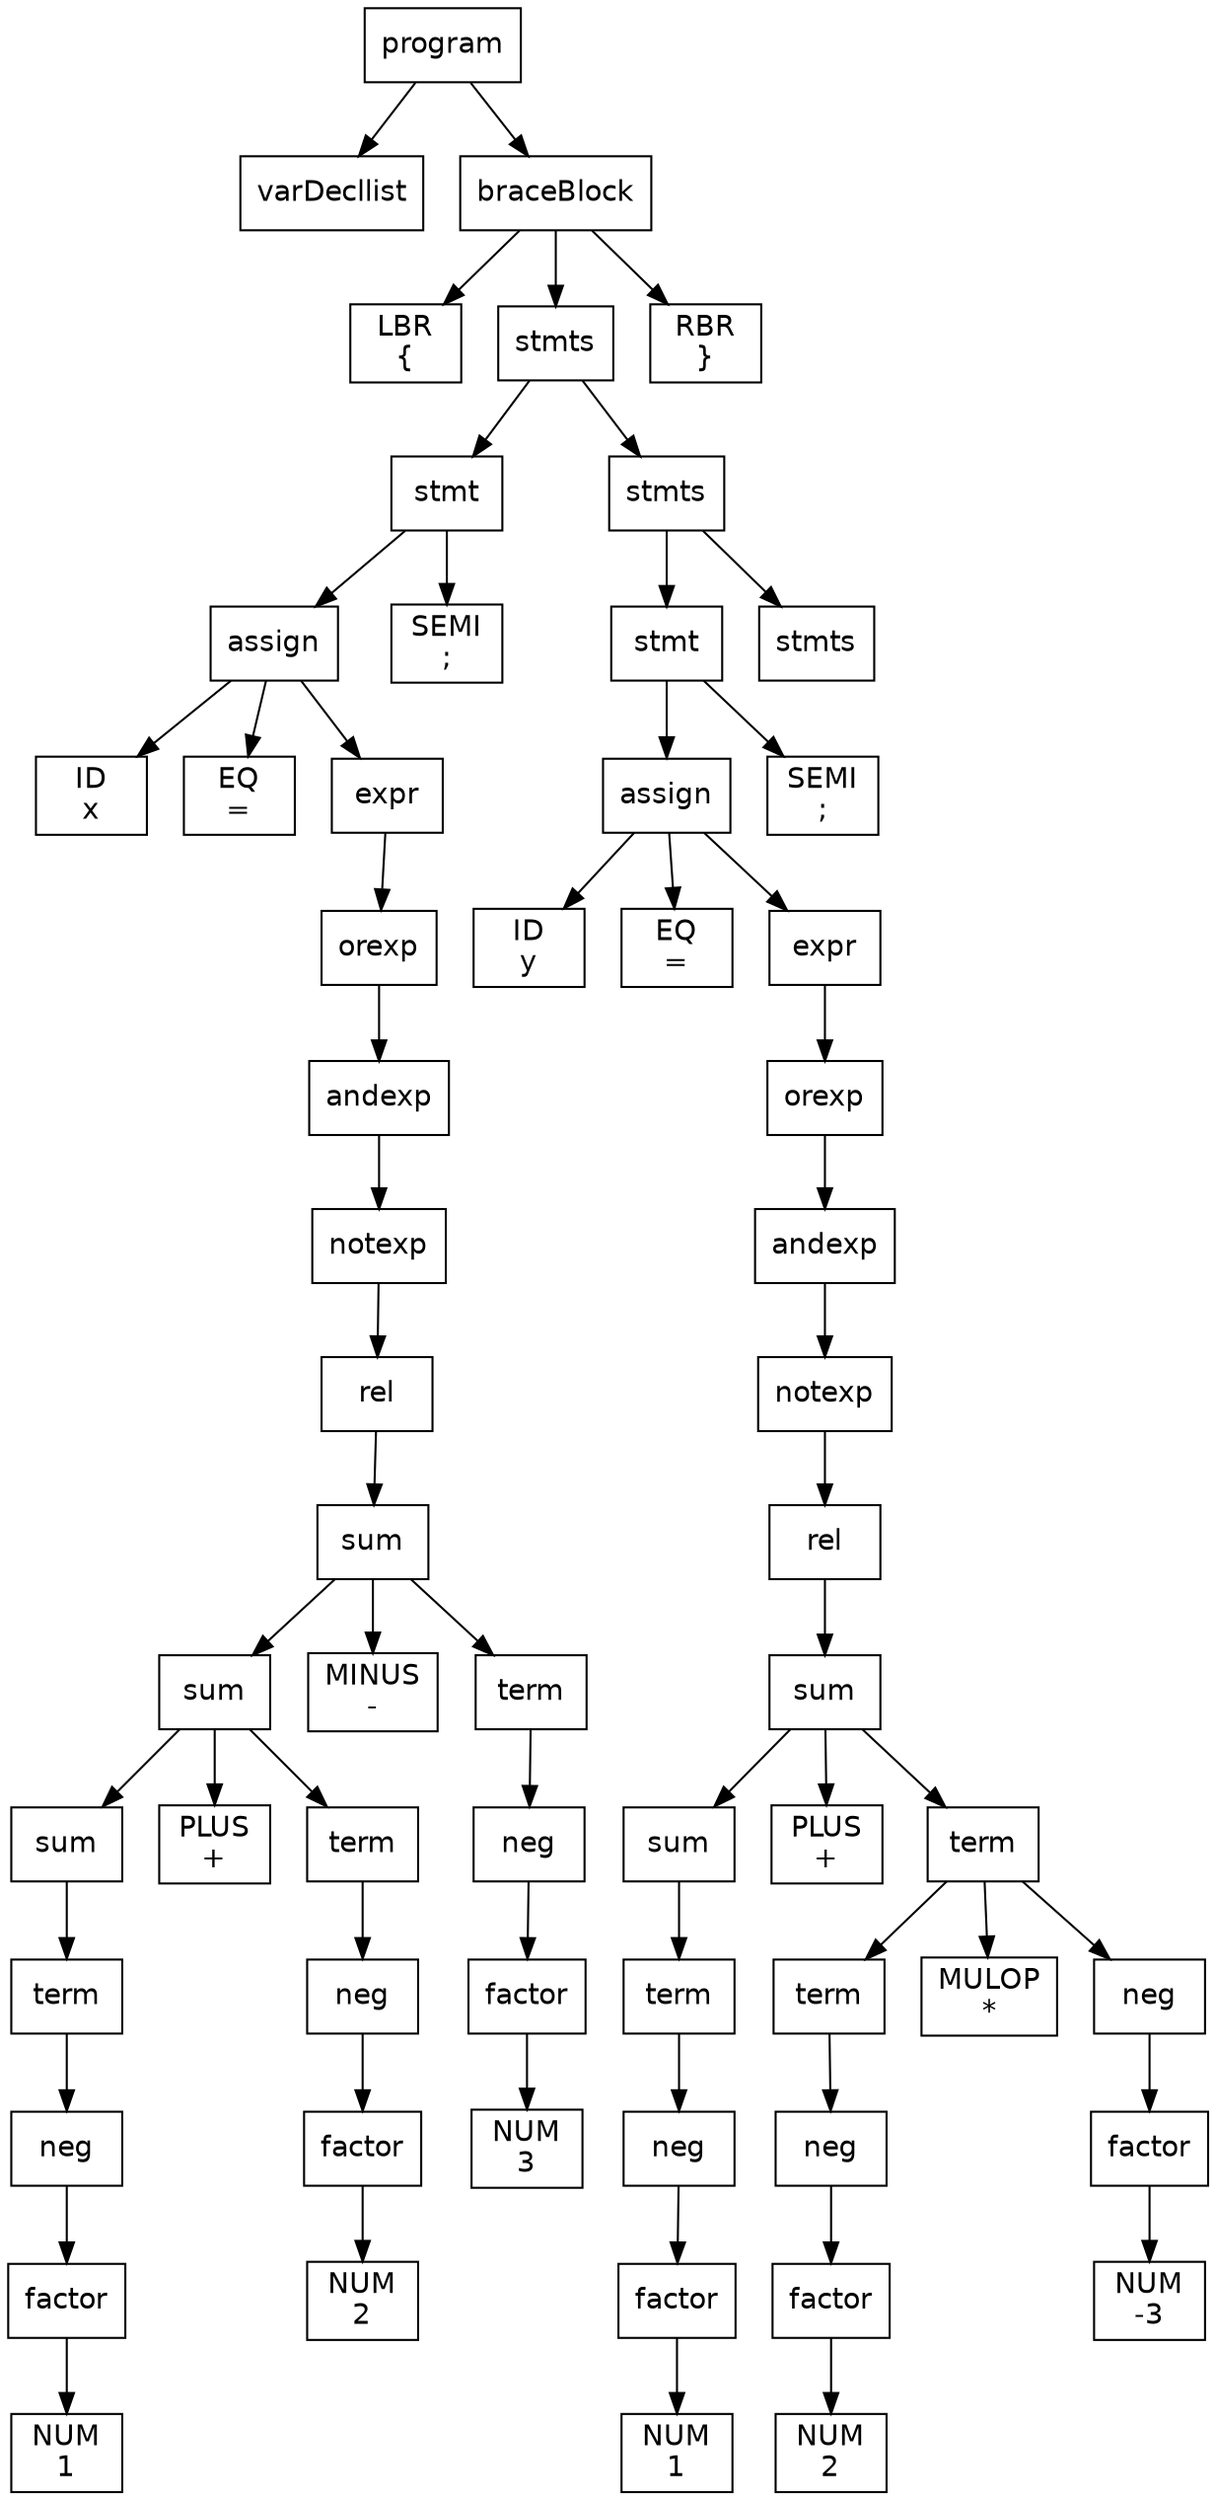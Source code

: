 digraph d{
node [fontname="Helvetica",shape=box];
n0 [label=<program>];
n1 [label=<varDecllist>];
n2 [label=<braceBlock>];
n3 [label=<LBR<br/>{>];
n4 [label=<stmts>];
n5 [label=<stmt>];
n6 [label=<assign>];
n7 [label=<ID<br/>x>];
n8 [label=<EQ<br/>=>];
n9 [label=<expr>];
n10 [label=<orexp>];
n11 [label=<andexp>];
n12 [label=<notexp>];
n13 [label=<rel>];
n14 [label=<sum>];
n15 [label=<sum>];
n16 [label=<sum>];
n17 [label=<term>];
n18 [label=<neg>];
n19 [label=<factor>];
n20 [label=<NUM<br/>1>];
n21 [label=<PLUS<br/>+>];
n22 [label=<term>];
n23 [label=<neg>];
n24 [label=<factor>];
n25 [label=<NUM<br/>2>];
n26 [label=<MINUS<br/>->];
n27 [label=<term>];
n28 [label=<neg>];
n29 [label=<factor>];
n30 [label=<NUM<br/>3>];
n31 [label=<SEMI<br/>;>];
n32 [label=<stmts>];
n33 [label=<stmt>];
n34 [label=<assign>];
n35 [label=<ID<br/>y>];
n36 [label=<EQ<br/>=>];
n37 [label=<expr>];
n38 [label=<orexp>];
n39 [label=<andexp>];
n40 [label=<notexp>];
n41 [label=<rel>];
n42 [label=<sum>];
n43 [label=<sum>];
n44 [label=<term>];
n45 [label=<neg>];
n46 [label=<factor>];
n47 [label=<NUM<br/>1>];
n48 [label=<PLUS<br/>+>];
n49 [label=<term>];
n50 [label=<term>];
n51 [label=<neg>];
n52 [label=<factor>];
n53 [label=<NUM<br/>2>];
n54 [label=<MULOP<br/>*>];
n55 [label=<neg>];
n56 [label=<factor>];
n57 [label=<NUM<br/>-3>];
n58 [label=<SEMI<br/>;>];
n59 [label=<stmts>];
n60 [label=<RBR<br/>}>];
n0 -> n1;
n0 -> n2;
n2 -> n3;
n2 -> n4;
n2 -> n60;
n4 -> n5;
n4 -> n32;
n5 -> n6;
n5 -> n31;
n6 -> n7;
n6 -> n8;
n6 -> n9;
n9 -> n10;
n10 -> n11;
n11 -> n12;
n12 -> n13;
n13 -> n14;
n14 -> n15;
n14 -> n26;
n14 -> n27;
n15 -> n16;
n15 -> n21;
n15 -> n22;
n16 -> n17;
n17 -> n18;
n18 -> n19;
n19 -> n20;
n22 -> n23;
n23 -> n24;
n24 -> n25;
n27 -> n28;
n28 -> n29;
n29 -> n30;
n32 -> n33;
n32 -> n59;
n33 -> n34;
n33 -> n58;
n34 -> n35;
n34 -> n36;
n34 -> n37;
n37 -> n38;
n38 -> n39;
n39 -> n40;
n40 -> n41;
n41 -> n42;
n42 -> n43;
n42 -> n48;
n42 -> n49;
n43 -> n44;
n44 -> n45;
n45 -> n46;
n46 -> n47;
n49 -> n50;
n49 -> n54;
n49 -> n55;
n50 -> n51;
n51 -> n52;
n52 -> n53;
n55 -> n56;
n56 -> n57;
}